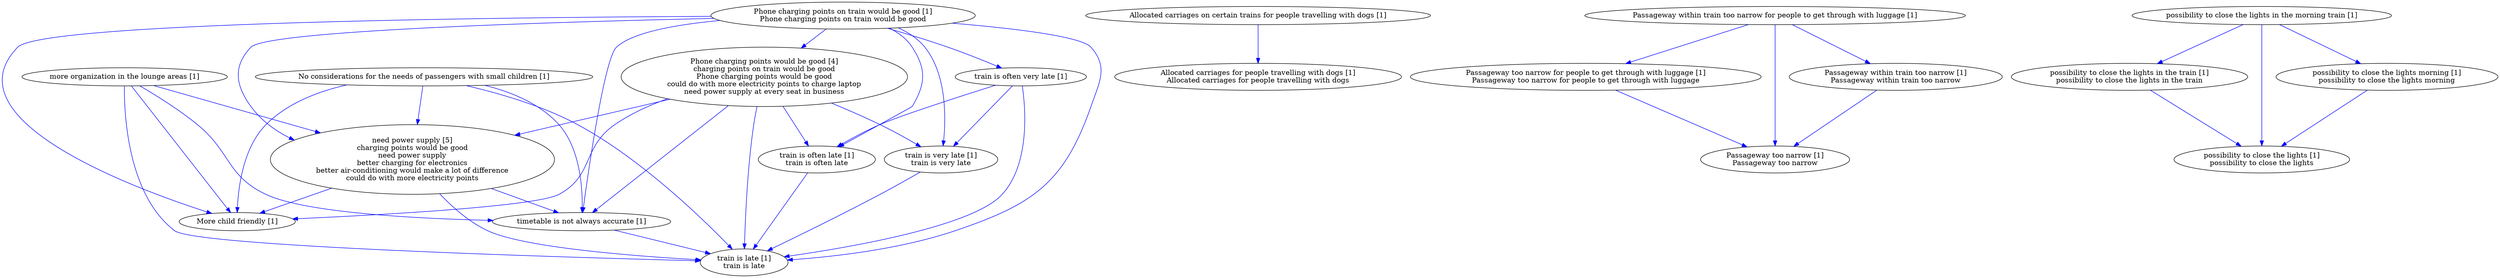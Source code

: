 digraph collapsedGraph {
"need power supply [5]\ncharging points would be good\nneed power supply\nbetter charging for electronics\nbetter air-conditioning would make a lot of difference\ncould do with more electricity points""Phone charging points would be good [4]\ncharging points on train would be good\nPhone charging points would be good\ncould do with more electricity points to charge laptop\nneed power supply at every seat in business""Allocated carriages on certain trains for people travelling with dogs [1]""Allocated carriages for people travelling with dogs [1]\nAllocated carriages for people travelling with dogs""More child friendly [1]""No considerations for the needs of passengers with small children [1]""Passageway within train too narrow for people to get through with luggage [1]""Passageway too narrow for people to get through with luggage [1]\nPassageway too narrow for people to get through with luggage""Passageway too narrow [1]\nPassageway too narrow""Passageway within train too narrow [1]\nPassageway within train too narrow""Phone charging points on train would be good [1]\nPhone charging points on train would be good""more organization in the lounge areas [1]""possibility to close the lights in the morning train [1]""possibility to close the lights in the train [1]\npossibility to close the lights in the train""possibility to close the lights [1]\npossibility to close the lights""possibility to close the lights morning [1]\npossibility to close the lights morning""timetable is not always accurate [1]""train is often very late [1]""train is often late [1]\ntrain is often late""train is late [1]\ntrain is late""train is very late [1]\ntrain is very late""Allocated carriages on certain trains for people travelling with dogs [1]" -> "Allocated carriages for people travelling with dogs [1]\nAllocated carriages for people travelling with dogs" [color=blue]
"No considerations for the needs of passengers with small children [1]" -> "More child friendly [1]" [color=blue]
"Passageway within train too narrow for people to get through with luggage [1]" -> "Passageway too narrow for people to get through with luggage [1]\nPassageway too narrow for people to get through with luggage" [color=blue]
"Passageway too narrow for people to get through with luggage [1]\nPassageway too narrow for people to get through with luggage" -> "Passageway too narrow [1]\nPassageway too narrow" [color=blue]
"Passageway within train too narrow for people to get through with luggage [1]" -> "Passageway within train too narrow [1]\nPassageway within train too narrow" [color=blue]
"Passageway within train too narrow [1]\nPassageway within train too narrow" -> "Passageway too narrow [1]\nPassageway too narrow" [color=blue]
"Passageway within train too narrow for people to get through with luggage [1]" -> "Passageway too narrow [1]\nPassageway too narrow" [color=blue]
"need power supply [5]\ncharging points would be good\nneed power supply\nbetter charging for electronics\nbetter air-conditioning would make a lot of difference\ncould do with more electricity points" -> "More child friendly [1]" [color=blue]
"Phone charging points would be good [4]\ncharging points on train would be good\nPhone charging points would be good\ncould do with more electricity points to charge laptop\nneed power supply at every seat in business" -> "need power supply [5]\ncharging points would be good\nneed power supply\nbetter charging for electronics\nbetter air-conditioning would make a lot of difference\ncould do with more electricity points" [color=blue]
"No considerations for the needs of passengers with small children [1]" -> "need power supply [5]\ncharging points would be good\nneed power supply\nbetter charging for electronics\nbetter air-conditioning would make a lot of difference\ncould do with more electricity points" [color=blue]
"Phone charging points on train would be good [1]\nPhone charging points on train would be good" -> "need power supply [5]\ncharging points would be good\nneed power supply\nbetter charging for electronics\nbetter air-conditioning would make a lot of difference\ncould do with more electricity points" [color=blue]
"Phone charging points on train would be good [1]\nPhone charging points on train would be good" -> "More child friendly [1]" [color=blue]
"more organization in the lounge areas [1]" -> "More child friendly [1]" [color=blue]
"more organization in the lounge areas [1]" -> "need power supply [5]\ncharging points would be good\nneed power supply\nbetter charging for electronics\nbetter air-conditioning would make a lot of difference\ncould do with more electricity points" [color=blue]
"Phone charging points would be good [4]\ncharging points on train would be good\nPhone charging points would be good\ncould do with more electricity points to charge laptop\nneed power supply at every seat in business" -> "More child friendly [1]" [color=blue]
"Phone charging points on train would be good [1]\nPhone charging points on train would be good" -> "Phone charging points would be good [4]\ncharging points on train would be good\nPhone charging points would be good\ncould do with more electricity points to charge laptop\nneed power supply at every seat in business" [color=blue]
"possibility to close the lights in the morning train [1]" -> "possibility to close the lights in the train [1]\npossibility to close the lights in the train" [color=blue]
"possibility to close the lights in the train [1]\npossibility to close the lights in the train" -> "possibility to close the lights [1]\npossibility to close the lights" [color=blue]
"possibility to close the lights in the morning train [1]" -> "possibility to close the lights morning [1]\npossibility to close the lights morning" [color=blue]
"possibility to close the lights morning [1]\npossibility to close the lights morning" -> "possibility to close the lights [1]\npossibility to close the lights" [color=blue]
"possibility to close the lights in the morning train [1]" -> "possibility to close the lights [1]\npossibility to close the lights" [color=blue]
"need power supply [5]\ncharging points would be good\nneed power supply\nbetter charging for electronics\nbetter air-conditioning would make a lot of difference\ncould do with more electricity points" -> "timetable is not always accurate [1]" [color=blue]
"more organization in the lounge areas [1]" -> "timetable is not always accurate [1]" [color=blue]
"No considerations for the needs of passengers with small children [1]" -> "timetable is not always accurate [1]" [color=blue]
"Phone charging points on train would be good [1]\nPhone charging points on train would be good" -> "timetable is not always accurate [1]" [color=blue]
"Phone charging points would be good [4]\ncharging points on train would be good\nPhone charging points would be good\ncould do with more electricity points to charge laptop\nneed power supply at every seat in business" -> "timetable is not always accurate [1]" [color=blue]
"train is often very late [1]" -> "train is often late [1]\ntrain is often late" [color=blue]
"train is often late [1]\ntrain is often late" -> "train is late [1]\ntrain is late" [color=blue]
"train is often very late [1]" -> "train is very late [1]\ntrain is very late" [color=blue]
"train is very late [1]\ntrain is very late" -> "train is late [1]\ntrain is late" [color=blue]
"train is often very late [1]" -> "train is late [1]\ntrain is late" [color=blue]
"Phone charging points on train would be good [1]\nPhone charging points on train would be good" -> "train is often very late [1]" [color=blue]
"need power supply [5]\ncharging points would be good\nneed power supply\nbetter charging for electronics\nbetter air-conditioning would make a lot of difference\ncould do with more electricity points" -> "train is late [1]\ntrain is late" [color=blue]
"Phone charging points would be good [4]\ncharging points on train would be good\nPhone charging points would be good\ncould do with more electricity points to charge laptop\nneed power supply at every seat in business" -> "train is often late [1]\ntrain is often late" [color=blue]
"Phone charging points would be good [4]\ncharging points on train would be good\nPhone charging points would be good\ncould do with more electricity points to charge laptop\nneed power supply at every seat in business" -> "train is very late [1]\ntrain is very late" [color=blue]
"more organization in the lounge areas [1]" -> "train is late [1]\ntrain is late" [color=blue]
"timetable is not always accurate [1]" -> "train is late [1]\ntrain is late" [color=blue]
"No considerations for the needs of passengers with small children [1]" -> "train is late [1]\ntrain is late" [color=blue]
"Phone charging points on train would be good [1]\nPhone charging points on train would be good" -> "train is often late [1]\ntrain is often late" [color=blue]
"Phone charging points on train would be good [1]\nPhone charging points on train would be good" -> "train is very late [1]\ntrain is very late" [color=blue]
"Phone charging points on train would be good [1]\nPhone charging points on train would be good" -> "train is late [1]\ntrain is late" [color=blue]
"Phone charging points would be good [4]\ncharging points on train would be good\nPhone charging points would be good\ncould do with more electricity points to charge laptop\nneed power supply at every seat in business" -> "train is late [1]\ntrain is late" [color=blue]
}